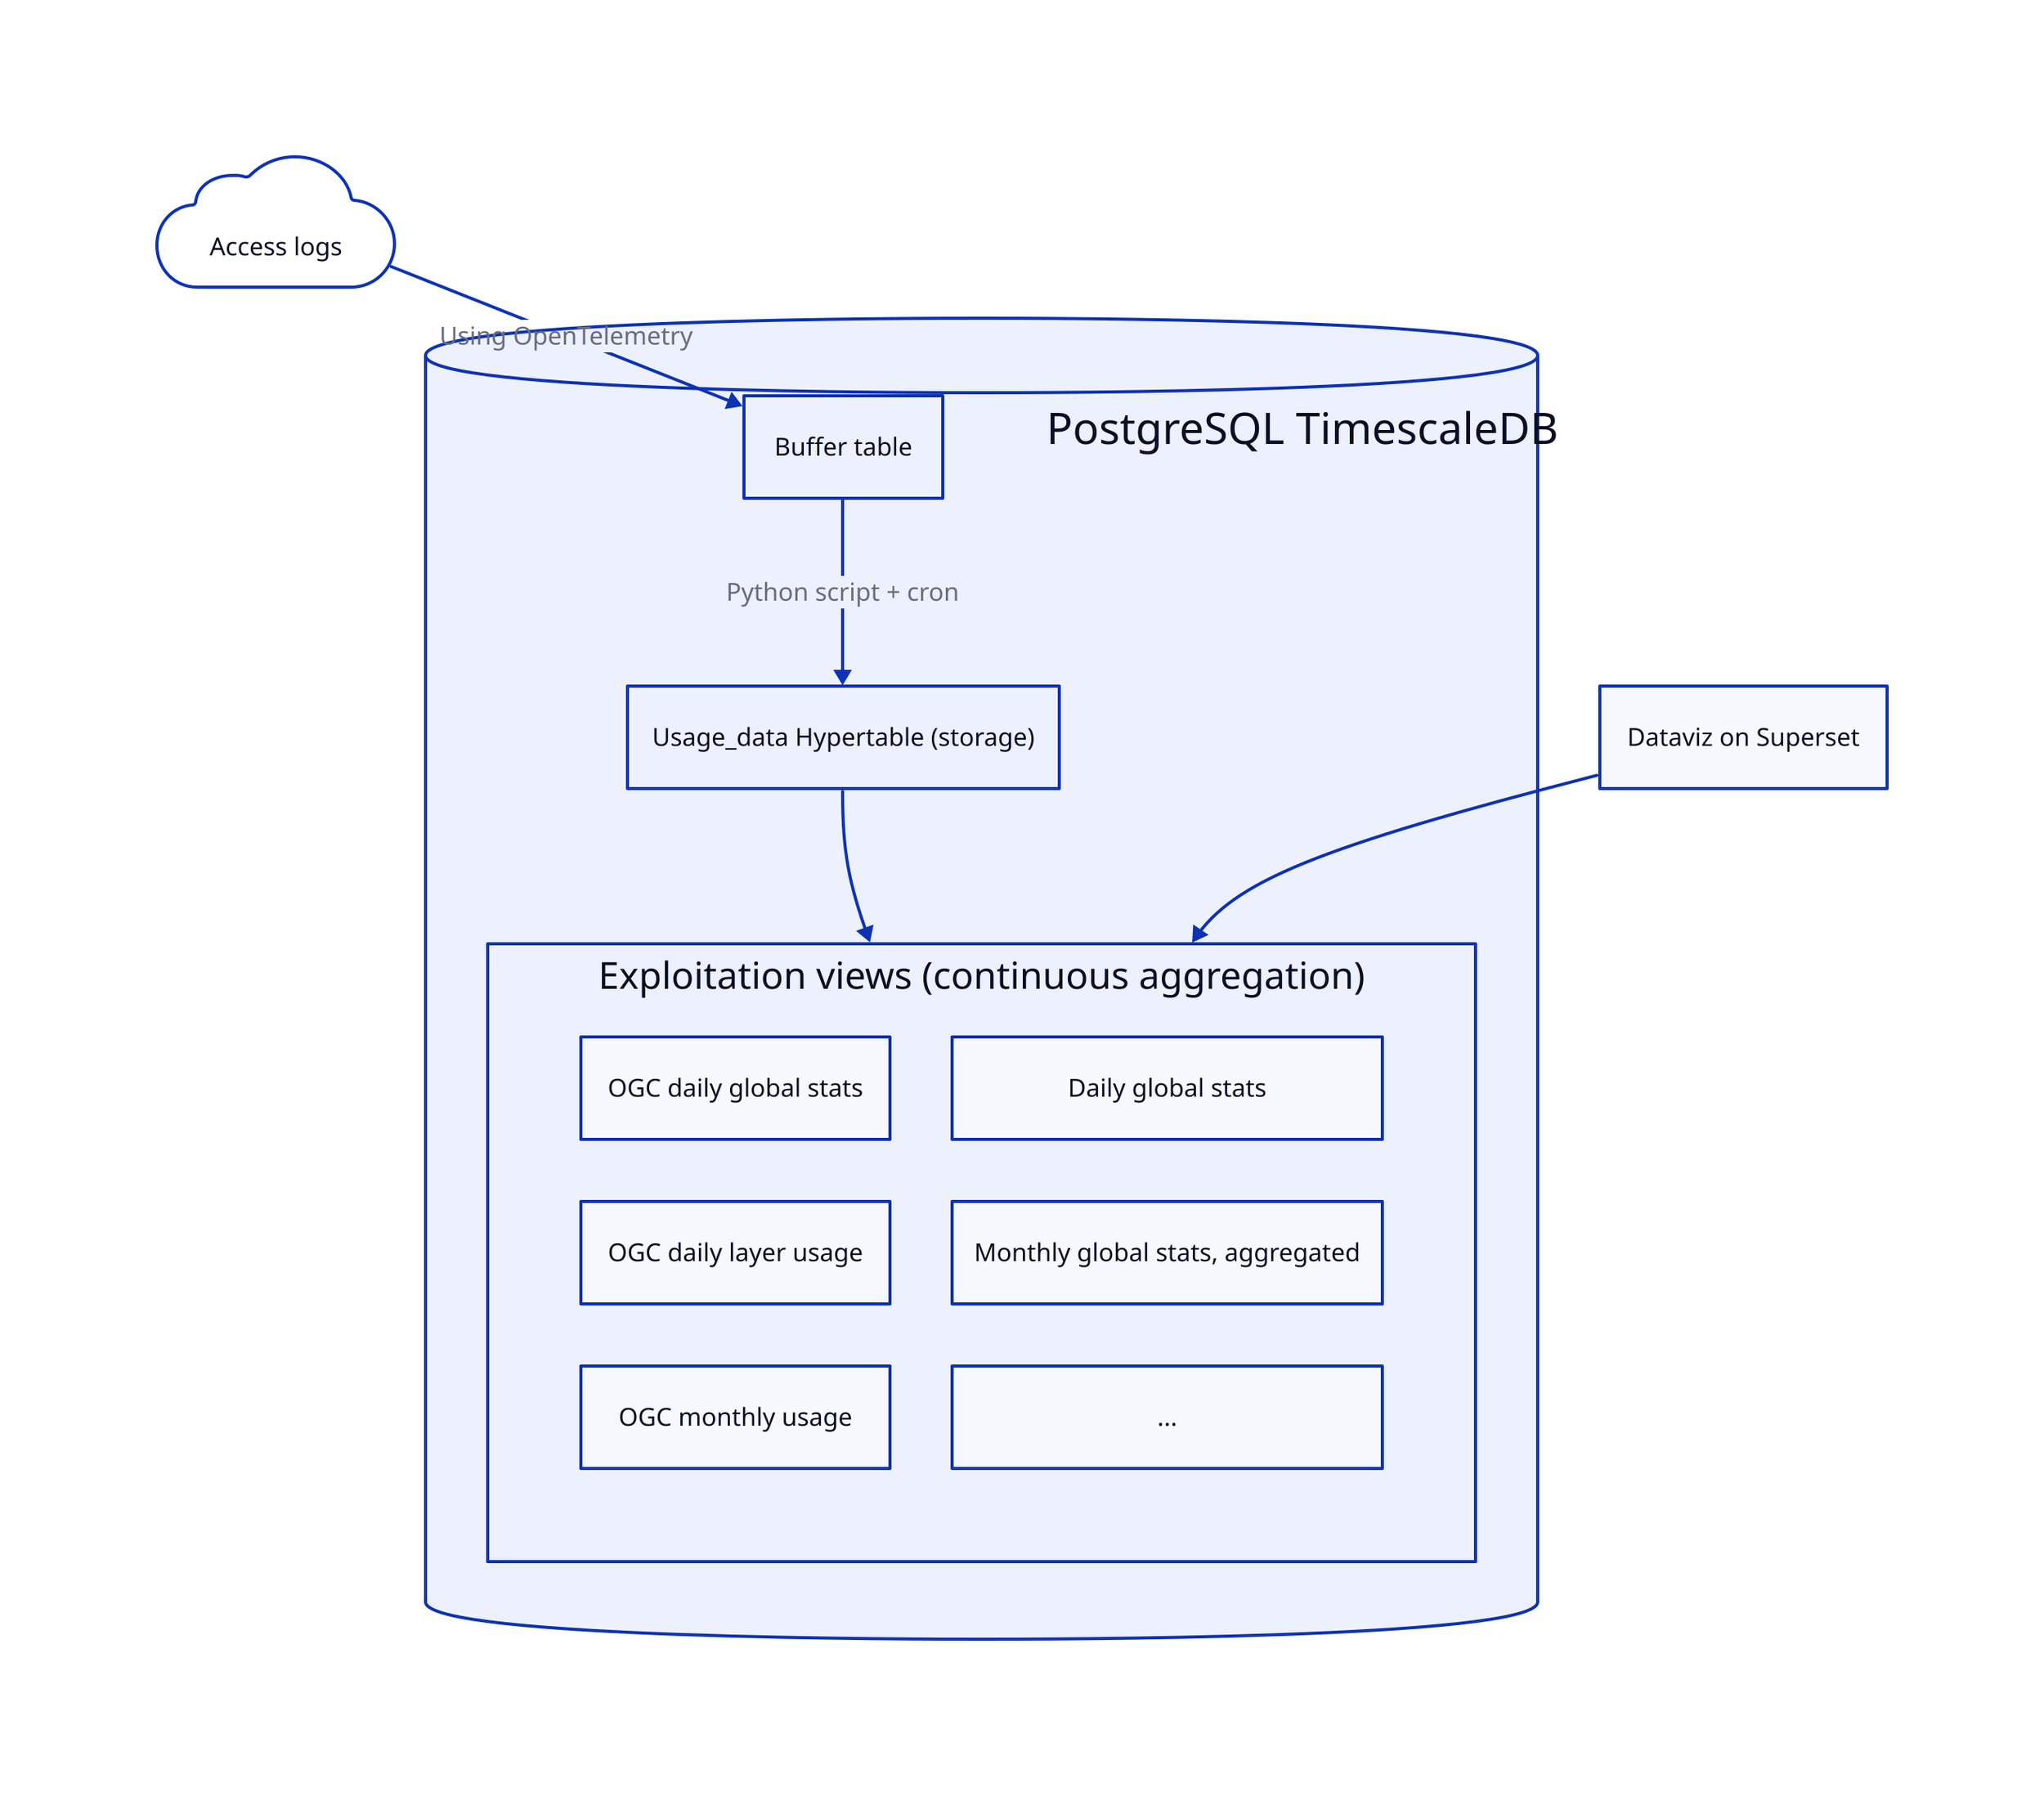 direction: down

accesslogs: Access logs {
  near: top-left
  shape: cloud
}


tsdb: PostgreSQL TimescaleDB {
  shape: cylinder
  # label.near: bottom-center
  label.near: top-right
  buffer: Buffer table
  hyper: Usage_data Hypertable (storage)
  views: Exploitation views (continuous aggregation) {
    direction: down
    grid-columns: 2
    grid-rows: 3
    ogc_daily_global: OGC daily global stats
    ogc_daily_per_layer: OGC daily layer usage
    ogc_monthly: OGC monthly usage
    all_global_stats_daily: Daily global stats
    all_global_stats_monthly: Monthly global stats, aggregated
    etc: ...
  }

  hyper -> views
}

superset: Dataviz on Superset

accesslogs -> tsdb.buffer: Using OpenTelemetry
tsdb.buffer -> tsdb.hyper: Python script + cron

superset -> tsdb.views
